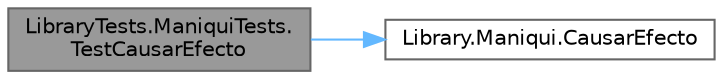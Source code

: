 digraph "LibraryTests.ManiquiTests.TestCausarEfecto"
{
 // INTERACTIVE_SVG=YES
 // LATEX_PDF_SIZE
  bgcolor="transparent";
  edge [fontname=Helvetica,fontsize=10,labelfontname=Helvetica,labelfontsize=10];
  node [fontname=Helvetica,fontsize=10,shape=box,height=0.2,width=0.4];
  rankdir="LR";
  Node1 [id="Node000001",label="LibraryTests.ManiquiTests.\lTestCausarEfecto",height=0.2,width=0.4,color="gray40", fillcolor="grey60", style="filled", fontcolor="black",tooltip="Este test comprueba que este ataque ocasione el efecto \"Paralizar\" correctamente."];
  Node1 -> Node2 [id="edge1_Node000001_Node000002",color="steelblue1",style="solid",tooltip=" "];
  Node2 [id="Node000002",label="Library.Maniqui.CausarEfecto",height=0.2,width=0.4,color="grey40", fillcolor="white", style="filled",URL="$classLibrary_1_1Maniqui.html#a0a02c26e301b0537f47578f6c17dd6ff",tooltip="Causa el efecto \"Paralizar\" en el Pokémon ingresado."];
}
